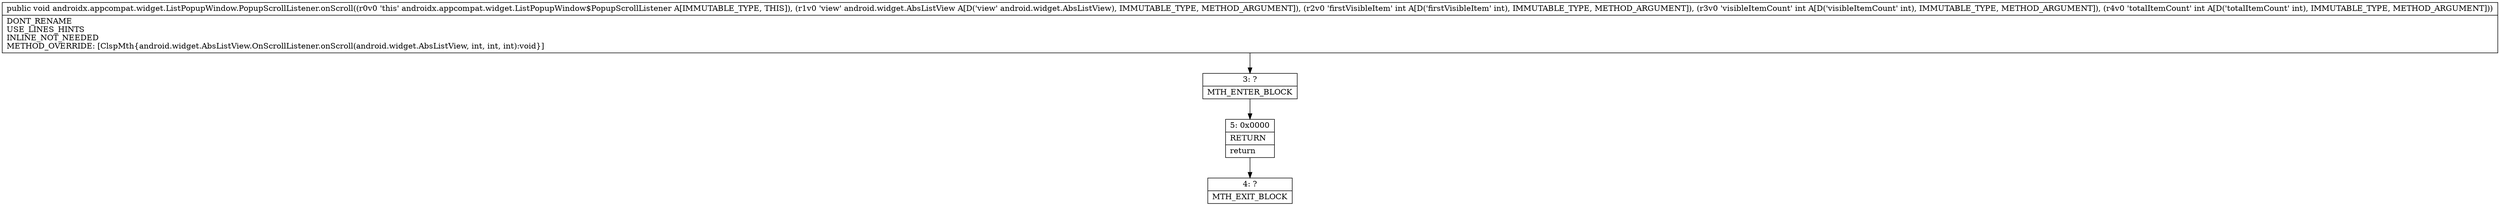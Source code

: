 digraph "CFG forandroidx.appcompat.widget.ListPopupWindow.PopupScrollListener.onScroll(Landroid\/widget\/AbsListView;III)V" {
Node_3 [shape=record,label="{3\:\ ?|MTH_ENTER_BLOCK\l}"];
Node_5 [shape=record,label="{5\:\ 0x0000|RETURN\l|return\l}"];
Node_4 [shape=record,label="{4\:\ ?|MTH_EXIT_BLOCK\l}"];
MethodNode[shape=record,label="{public void androidx.appcompat.widget.ListPopupWindow.PopupScrollListener.onScroll((r0v0 'this' androidx.appcompat.widget.ListPopupWindow$PopupScrollListener A[IMMUTABLE_TYPE, THIS]), (r1v0 'view' android.widget.AbsListView A[D('view' android.widget.AbsListView), IMMUTABLE_TYPE, METHOD_ARGUMENT]), (r2v0 'firstVisibleItem' int A[D('firstVisibleItem' int), IMMUTABLE_TYPE, METHOD_ARGUMENT]), (r3v0 'visibleItemCount' int A[D('visibleItemCount' int), IMMUTABLE_TYPE, METHOD_ARGUMENT]), (r4v0 'totalItemCount' int A[D('totalItemCount' int), IMMUTABLE_TYPE, METHOD_ARGUMENT]))  | DONT_RENAME\lUSE_LINES_HINTS\lINLINE_NOT_NEEDED\lMETHOD_OVERRIDE: [ClspMth\{android.widget.AbsListView.OnScrollListener.onScroll(android.widget.AbsListView, int, int, int):void\}]\l}"];
MethodNode -> Node_3;Node_3 -> Node_5;
Node_5 -> Node_4;
}

